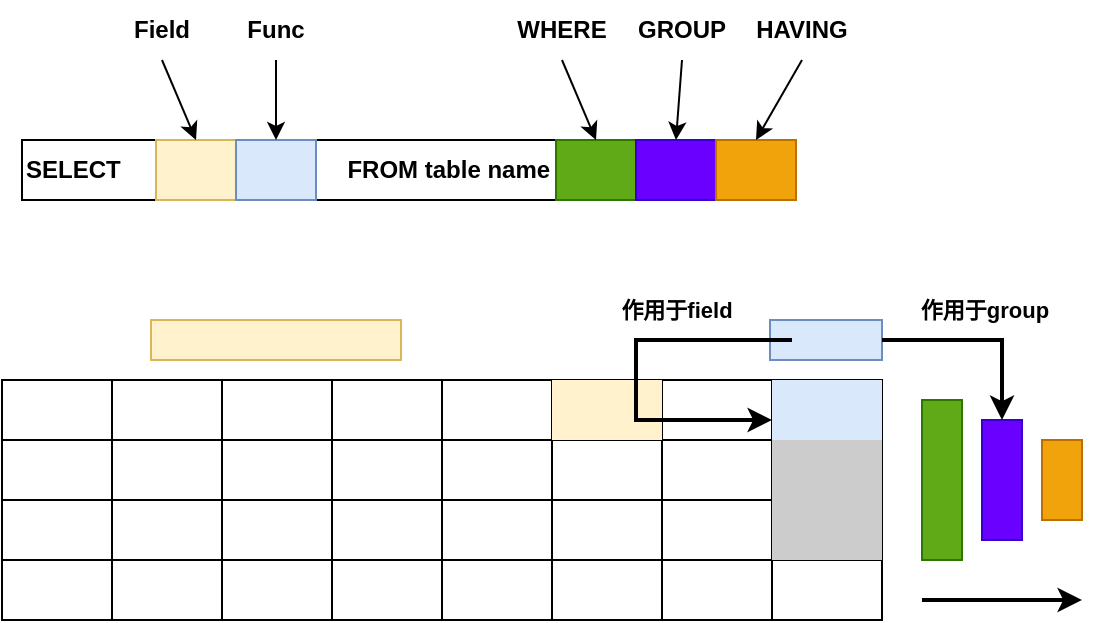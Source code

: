 <mxfile version="17.1.3" type="github">
  <diagram id="aC6UPhxMWfOSdeaZf3_z" name="Page-1">
    <mxGraphModel dx="782" dy="514" grid="1" gridSize="10" guides="1" tooltips="1" connect="1" arrows="1" fold="1" page="1" pageScale="1" pageWidth="827" pageHeight="1169" math="0" shadow="0">
      <root>
        <mxCell id="0" />
        <mxCell id="1" parent="0" />
        <mxCell id="Wto87EnRI-WjvI-BroDF-2" value="" style="shape=table;startSize=0;container=1;collapsible=0;childLayout=tableLayout;" vertex="1" parent="1">
          <mxGeometry x="130" y="320" width="440" height="120" as="geometry" />
        </mxCell>
        <mxCell id="Wto87EnRI-WjvI-BroDF-3" value="" style="shape=tableRow;horizontal=0;startSize=0;swimlaneHead=0;swimlaneBody=0;top=0;left=0;bottom=0;right=0;collapsible=0;dropTarget=0;fillColor=none;points=[[0,0.5],[1,0.5]];portConstraint=eastwest;" vertex="1" parent="Wto87EnRI-WjvI-BroDF-2">
          <mxGeometry width="440" height="30" as="geometry" />
        </mxCell>
        <mxCell id="Wto87EnRI-WjvI-BroDF-4" value="" style="shape=partialRectangle;html=1;whiteSpace=wrap;connectable=0;overflow=hidden;fillColor=none;top=0;left=0;bottom=0;right=0;pointerEvents=1;" vertex="1" parent="Wto87EnRI-WjvI-BroDF-3">
          <mxGeometry width="55" height="30" as="geometry">
            <mxRectangle width="55" height="30" as="alternateBounds" />
          </mxGeometry>
        </mxCell>
        <mxCell id="Wto87EnRI-WjvI-BroDF-5" value="" style="shape=partialRectangle;html=1;whiteSpace=wrap;connectable=0;overflow=hidden;fillColor=none;top=0;left=0;bottom=0;right=0;pointerEvents=1;" vertex="1" parent="Wto87EnRI-WjvI-BroDF-3">
          <mxGeometry x="55" width="55" height="30" as="geometry">
            <mxRectangle width="55" height="30" as="alternateBounds" />
          </mxGeometry>
        </mxCell>
        <mxCell id="Wto87EnRI-WjvI-BroDF-6" value="" style="shape=partialRectangle;html=1;whiteSpace=wrap;connectable=0;overflow=hidden;fillColor=none;top=0;left=0;bottom=0;right=0;pointerEvents=1;" vertex="1" parent="Wto87EnRI-WjvI-BroDF-3">
          <mxGeometry x="110" width="55" height="30" as="geometry">
            <mxRectangle width="55" height="30" as="alternateBounds" />
          </mxGeometry>
        </mxCell>
        <mxCell id="Wto87EnRI-WjvI-BroDF-7" value="" style="shape=partialRectangle;html=1;whiteSpace=wrap;connectable=0;overflow=hidden;fillColor=none;top=0;left=0;bottom=0;right=0;pointerEvents=1;" vertex="1" parent="Wto87EnRI-WjvI-BroDF-3">
          <mxGeometry x="165" width="55" height="30" as="geometry">
            <mxRectangle width="55" height="30" as="alternateBounds" />
          </mxGeometry>
        </mxCell>
        <mxCell id="Wto87EnRI-WjvI-BroDF-8" value="" style="shape=partialRectangle;html=1;whiteSpace=wrap;connectable=0;overflow=hidden;fillColor=none;top=0;left=0;bottom=0;right=0;pointerEvents=1;" vertex="1" parent="Wto87EnRI-WjvI-BroDF-3">
          <mxGeometry x="220" width="55" height="30" as="geometry">
            <mxRectangle width="55" height="30" as="alternateBounds" />
          </mxGeometry>
        </mxCell>
        <mxCell id="Wto87EnRI-WjvI-BroDF-9" value="" style="shape=partialRectangle;html=1;whiteSpace=wrap;connectable=0;overflow=hidden;fillColor=#fff2cc;top=0;left=0;bottom=0;right=0;pointerEvents=1;strokeColor=#d6b656;" vertex="1" parent="Wto87EnRI-WjvI-BroDF-3">
          <mxGeometry x="275" width="55" height="30" as="geometry">
            <mxRectangle width="55" height="30" as="alternateBounds" />
          </mxGeometry>
        </mxCell>
        <mxCell id="Wto87EnRI-WjvI-BroDF-10" value="" style="shape=partialRectangle;html=1;whiteSpace=wrap;connectable=0;overflow=hidden;fillColor=none;top=0;left=0;bottom=0;right=0;pointerEvents=1;" vertex="1" parent="Wto87EnRI-WjvI-BroDF-3">
          <mxGeometry x="330" width="55" height="30" as="geometry">
            <mxRectangle width="55" height="30" as="alternateBounds" />
          </mxGeometry>
        </mxCell>
        <mxCell id="Wto87EnRI-WjvI-BroDF-11" value="" style="shape=partialRectangle;html=1;whiteSpace=wrap;connectable=0;overflow=hidden;fillColor=#dae8fc;top=0;left=0;bottom=0;right=0;pointerEvents=1;strokeColor=#6c8ebf;" vertex="1" parent="Wto87EnRI-WjvI-BroDF-3">
          <mxGeometry x="385" width="55" height="30" as="geometry">
            <mxRectangle width="55" height="30" as="alternateBounds" />
          </mxGeometry>
        </mxCell>
        <mxCell id="Wto87EnRI-WjvI-BroDF-12" value="" style="shape=tableRow;horizontal=0;startSize=0;swimlaneHead=0;swimlaneBody=0;top=0;left=0;bottom=0;right=0;collapsible=0;dropTarget=0;fillColor=none;points=[[0,0.5],[1,0.5]];portConstraint=eastwest;" vertex="1" parent="Wto87EnRI-WjvI-BroDF-2">
          <mxGeometry y="30" width="440" height="30" as="geometry" />
        </mxCell>
        <mxCell id="Wto87EnRI-WjvI-BroDF-13" value="" style="shape=partialRectangle;html=1;whiteSpace=wrap;connectable=0;overflow=hidden;fillColor=none;top=0;left=0;bottom=0;right=0;pointerEvents=1;" vertex="1" parent="Wto87EnRI-WjvI-BroDF-12">
          <mxGeometry width="55" height="30" as="geometry">
            <mxRectangle width="55" height="30" as="alternateBounds" />
          </mxGeometry>
        </mxCell>
        <mxCell id="Wto87EnRI-WjvI-BroDF-14" value="" style="shape=partialRectangle;html=1;whiteSpace=wrap;connectable=0;overflow=hidden;fillColor=none;top=0;left=0;bottom=0;right=0;pointerEvents=1;" vertex="1" parent="Wto87EnRI-WjvI-BroDF-12">
          <mxGeometry x="55" width="55" height="30" as="geometry">
            <mxRectangle width="55" height="30" as="alternateBounds" />
          </mxGeometry>
        </mxCell>
        <mxCell id="Wto87EnRI-WjvI-BroDF-15" value="" style="shape=partialRectangle;html=1;whiteSpace=wrap;connectable=0;overflow=hidden;fillColor=none;top=0;left=0;bottom=0;right=0;pointerEvents=1;" vertex="1" parent="Wto87EnRI-WjvI-BroDF-12">
          <mxGeometry x="110" width="55" height="30" as="geometry">
            <mxRectangle width="55" height="30" as="alternateBounds" />
          </mxGeometry>
        </mxCell>
        <mxCell id="Wto87EnRI-WjvI-BroDF-16" value="" style="shape=partialRectangle;html=1;whiteSpace=wrap;connectable=0;overflow=hidden;fillColor=none;top=0;left=0;bottom=0;right=0;pointerEvents=1;" vertex="1" parent="Wto87EnRI-WjvI-BroDF-12">
          <mxGeometry x="165" width="55" height="30" as="geometry">
            <mxRectangle width="55" height="30" as="alternateBounds" />
          </mxGeometry>
        </mxCell>
        <mxCell id="Wto87EnRI-WjvI-BroDF-17" value="" style="shape=partialRectangle;html=1;whiteSpace=wrap;connectable=0;overflow=hidden;fillColor=none;top=0;left=0;bottom=0;right=0;pointerEvents=1;" vertex="1" parent="Wto87EnRI-WjvI-BroDF-12">
          <mxGeometry x="220" width="55" height="30" as="geometry">
            <mxRectangle width="55" height="30" as="alternateBounds" />
          </mxGeometry>
        </mxCell>
        <mxCell id="Wto87EnRI-WjvI-BroDF-18" value="" style="shape=partialRectangle;html=1;whiteSpace=wrap;connectable=0;overflow=hidden;fillColor=none;top=0;left=0;bottom=0;right=0;pointerEvents=1;" vertex="1" parent="Wto87EnRI-WjvI-BroDF-12">
          <mxGeometry x="275" width="55" height="30" as="geometry">
            <mxRectangle width="55" height="30" as="alternateBounds" />
          </mxGeometry>
        </mxCell>
        <mxCell id="Wto87EnRI-WjvI-BroDF-19" value="" style="shape=partialRectangle;html=1;whiteSpace=wrap;connectable=0;overflow=hidden;fillColor=none;top=0;left=0;bottom=0;right=0;pointerEvents=1;" vertex="1" parent="Wto87EnRI-WjvI-BroDF-12">
          <mxGeometry x="330" width="55" height="30" as="geometry">
            <mxRectangle width="55" height="30" as="alternateBounds" />
          </mxGeometry>
        </mxCell>
        <mxCell id="Wto87EnRI-WjvI-BroDF-20" value="" style="shape=partialRectangle;html=1;whiteSpace=wrap;connectable=0;overflow=hidden;fillColor=#CCCCCC;top=0;left=0;bottom=0;right=0;pointerEvents=1;strokeColor=none;" vertex="1" parent="Wto87EnRI-WjvI-BroDF-12">
          <mxGeometry x="385" width="55" height="30" as="geometry">
            <mxRectangle width="55" height="30" as="alternateBounds" />
          </mxGeometry>
        </mxCell>
        <mxCell id="Wto87EnRI-WjvI-BroDF-21" value="" style="shape=tableRow;horizontal=0;startSize=0;swimlaneHead=0;swimlaneBody=0;top=0;left=0;bottom=0;right=0;collapsible=0;dropTarget=0;fillColor=none;points=[[0,0.5],[1,0.5]];portConstraint=eastwest;" vertex="1" parent="Wto87EnRI-WjvI-BroDF-2">
          <mxGeometry y="60" width="440" height="30" as="geometry" />
        </mxCell>
        <mxCell id="Wto87EnRI-WjvI-BroDF-22" value="" style="shape=partialRectangle;html=1;whiteSpace=wrap;connectable=0;overflow=hidden;fillColor=none;top=0;left=0;bottom=0;right=0;pointerEvents=1;" vertex="1" parent="Wto87EnRI-WjvI-BroDF-21">
          <mxGeometry width="55" height="30" as="geometry">
            <mxRectangle width="55" height="30" as="alternateBounds" />
          </mxGeometry>
        </mxCell>
        <mxCell id="Wto87EnRI-WjvI-BroDF-23" value="" style="shape=partialRectangle;html=1;whiteSpace=wrap;connectable=0;overflow=hidden;fillColor=none;top=0;left=0;bottom=0;right=0;pointerEvents=1;" vertex="1" parent="Wto87EnRI-WjvI-BroDF-21">
          <mxGeometry x="55" width="55" height="30" as="geometry">
            <mxRectangle width="55" height="30" as="alternateBounds" />
          </mxGeometry>
        </mxCell>
        <mxCell id="Wto87EnRI-WjvI-BroDF-24" value="" style="shape=partialRectangle;html=1;whiteSpace=wrap;connectable=0;overflow=hidden;fillColor=none;top=0;left=0;bottom=0;right=0;pointerEvents=1;" vertex="1" parent="Wto87EnRI-WjvI-BroDF-21">
          <mxGeometry x="110" width="55" height="30" as="geometry">
            <mxRectangle width="55" height="30" as="alternateBounds" />
          </mxGeometry>
        </mxCell>
        <mxCell id="Wto87EnRI-WjvI-BroDF-25" value="" style="shape=partialRectangle;html=1;whiteSpace=wrap;connectable=0;overflow=hidden;fillColor=none;top=0;left=0;bottom=0;right=0;pointerEvents=1;" vertex="1" parent="Wto87EnRI-WjvI-BroDF-21">
          <mxGeometry x="165" width="55" height="30" as="geometry">
            <mxRectangle width="55" height="30" as="alternateBounds" />
          </mxGeometry>
        </mxCell>
        <mxCell id="Wto87EnRI-WjvI-BroDF-26" value="" style="shape=partialRectangle;html=1;whiteSpace=wrap;connectable=0;overflow=hidden;fillColor=none;top=0;left=0;bottom=0;right=0;pointerEvents=1;" vertex="1" parent="Wto87EnRI-WjvI-BroDF-21">
          <mxGeometry x="220" width="55" height="30" as="geometry">
            <mxRectangle width="55" height="30" as="alternateBounds" />
          </mxGeometry>
        </mxCell>
        <mxCell id="Wto87EnRI-WjvI-BroDF-27" value="" style="shape=partialRectangle;html=1;whiteSpace=wrap;connectable=0;overflow=hidden;fillColor=none;top=0;left=0;bottom=0;right=0;pointerEvents=1;" vertex="1" parent="Wto87EnRI-WjvI-BroDF-21">
          <mxGeometry x="275" width="55" height="30" as="geometry">
            <mxRectangle width="55" height="30" as="alternateBounds" />
          </mxGeometry>
        </mxCell>
        <mxCell id="Wto87EnRI-WjvI-BroDF-28" value="" style="shape=partialRectangle;html=1;whiteSpace=wrap;connectable=0;overflow=hidden;fillColor=none;top=0;left=0;bottom=0;right=0;pointerEvents=1;" vertex="1" parent="Wto87EnRI-WjvI-BroDF-21">
          <mxGeometry x="330" width="55" height="30" as="geometry">
            <mxRectangle width="55" height="30" as="alternateBounds" />
          </mxGeometry>
        </mxCell>
        <mxCell id="Wto87EnRI-WjvI-BroDF-29" value="" style="shape=partialRectangle;html=1;whiteSpace=wrap;connectable=0;overflow=hidden;fillColor=#CCCCCC;top=0;left=0;bottom=0;right=0;pointerEvents=1;" vertex="1" parent="Wto87EnRI-WjvI-BroDF-21">
          <mxGeometry x="385" width="55" height="30" as="geometry">
            <mxRectangle width="55" height="30" as="alternateBounds" />
          </mxGeometry>
        </mxCell>
        <mxCell id="Wto87EnRI-WjvI-BroDF-30" value="" style="shape=tableRow;horizontal=0;startSize=0;swimlaneHead=0;swimlaneBody=0;top=0;left=0;bottom=0;right=0;collapsible=0;dropTarget=0;fillColor=none;points=[[0,0.5],[1,0.5]];portConstraint=eastwest;" vertex="1" parent="Wto87EnRI-WjvI-BroDF-2">
          <mxGeometry y="90" width="440" height="30" as="geometry" />
        </mxCell>
        <mxCell id="Wto87EnRI-WjvI-BroDF-31" value="" style="shape=partialRectangle;html=1;whiteSpace=wrap;connectable=0;overflow=hidden;fillColor=none;top=0;left=0;bottom=0;right=0;pointerEvents=1;" vertex="1" parent="Wto87EnRI-WjvI-BroDF-30">
          <mxGeometry width="55" height="30" as="geometry">
            <mxRectangle width="55" height="30" as="alternateBounds" />
          </mxGeometry>
        </mxCell>
        <mxCell id="Wto87EnRI-WjvI-BroDF-32" value="" style="shape=partialRectangle;html=1;whiteSpace=wrap;connectable=0;overflow=hidden;fillColor=none;top=0;left=0;bottom=0;right=0;pointerEvents=1;" vertex="1" parent="Wto87EnRI-WjvI-BroDF-30">
          <mxGeometry x="55" width="55" height="30" as="geometry">
            <mxRectangle width="55" height="30" as="alternateBounds" />
          </mxGeometry>
        </mxCell>
        <mxCell id="Wto87EnRI-WjvI-BroDF-33" value="" style="shape=partialRectangle;html=1;whiteSpace=wrap;connectable=0;overflow=hidden;fillColor=none;top=0;left=0;bottom=0;right=0;pointerEvents=1;" vertex="1" parent="Wto87EnRI-WjvI-BroDF-30">
          <mxGeometry x="110" width="55" height="30" as="geometry">
            <mxRectangle width="55" height="30" as="alternateBounds" />
          </mxGeometry>
        </mxCell>
        <mxCell id="Wto87EnRI-WjvI-BroDF-34" value="" style="shape=partialRectangle;html=1;whiteSpace=wrap;connectable=0;overflow=hidden;fillColor=none;top=0;left=0;bottom=0;right=0;pointerEvents=1;" vertex="1" parent="Wto87EnRI-WjvI-BroDF-30">
          <mxGeometry x="165" width="55" height="30" as="geometry">
            <mxRectangle width="55" height="30" as="alternateBounds" />
          </mxGeometry>
        </mxCell>
        <mxCell id="Wto87EnRI-WjvI-BroDF-35" value="" style="shape=partialRectangle;html=1;whiteSpace=wrap;connectable=0;overflow=hidden;fillColor=none;top=0;left=0;bottom=0;right=0;pointerEvents=1;" vertex="1" parent="Wto87EnRI-WjvI-BroDF-30">
          <mxGeometry x="220" width="55" height="30" as="geometry">
            <mxRectangle width="55" height="30" as="alternateBounds" />
          </mxGeometry>
        </mxCell>
        <mxCell id="Wto87EnRI-WjvI-BroDF-36" value="" style="shape=partialRectangle;html=1;whiteSpace=wrap;connectable=0;overflow=hidden;fillColor=none;top=0;left=0;bottom=0;right=0;pointerEvents=1;" vertex="1" parent="Wto87EnRI-WjvI-BroDF-30">
          <mxGeometry x="275" width="55" height="30" as="geometry">
            <mxRectangle width="55" height="30" as="alternateBounds" />
          </mxGeometry>
        </mxCell>
        <mxCell id="Wto87EnRI-WjvI-BroDF-37" value="" style="shape=partialRectangle;html=1;whiteSpace=wrap;connectable=0;overflow=hidden;fillColor=none;top=0;left=0;bottom=0;right=0;pointerEvents=1;" vertex="1" parent="Wto87EnRI-WjvI-BroDF-30">
          <mxGeometry x="330" width="55" height="30" as="geometry">
            <mxRectangle width="55" height="30" as="alternateBounds" />
          </mxGeometry>
        </mxCell>
        <mxCell id="Wto87EnRI-WjvI-BroDF-38" value="" style="shape=partialRectangle;html=1;whiteSpace=wrap;connectable=0;overflow=hidden;fillColor=none;top=0;left=0;bottom=0;right=0;pointerEvents=1;" vertex="1" parent="Wto87EnRI-WjvI-BroDF-30">
          <mxGeometry x="385" width="55" height="30" as="geometry">
            <mxRectangle width="55" height="30" as="alternateBounds" />
          </mxGeometry>
        </mxCell>
        <mxCell id="Wto87EnRI-WjvI-BroDF-39" value="&lt;b&gt;SELECT&amp;nbsp; &amp;nbsp; &amp;nbsp; &amp;nbsp; &amp;nbsp; &amp;nbsp; &amp;nbsp; &amp;nbsp; &amp;nbsp; &amp;nbsp; &amp;nbsp; &amp;nbsp; &amp;nbsp; &amp;nbsp; &amp;nbsp; &amp;nbsp; &amp;nbsp; FROM table name&amp;nbsp;&amp;nbsp;&lt;/b&gt;" style="rounded=0;whiteSpace=wrap;html=1;align=left;" vertex="1" parent="1">
          <mxGeometry x="140" y="200" width="387" height="30" as="geometry" />
        </mxCell>
        <mxCell id="Wto87EnRI-WjvI-BroDF-40" value="" style="rounded=0;whiteSpace=wrap;html=1;align=left;fillColor=#fff2cc;strokeColor=#d6b656;" vertex="1" parent="1">
          <mxGeometry x="207" y="200" width="40" height="30" as="geometry" />
        </mxCell>
        <mxCell id="Wto87EnRI-WjvI-BroDF-41" value="" style="rounded=0;whiteSpace=wrap;html=1;align=left;fillColor=#dae8fc;strokeColor=#6c8ebf;" vertex="1" parent="1">
          <mxGeometry x="247" y="200" width="40" height="30" as="geometry" />
        </mxCell>
        <mxCell id="Wto87EnRI-WjvI-BroDF-43" value="" style="rounded=0;whiteSpace=wrap;html=1;align=left;fillColor=#fff2cc;strokeColor=#d6b656;" vertex="1" parent="1">
          <mxGeometry x="204.5" y="290" width="125" height="20" as="geometry" />
        </mxCell>
        <mxCell id="Wto87EnRI-WjvI-BroDF-44" value="" style="rounded=0;whiteSpace=wrap;html=1;align=left;fillColor=#dae8fc;strokeColor=#6c8ebf;" vertex="1" parent="1">
          <mxGeometry x="514" y="290" width="56" height="20" as="geometry" />
        </mxCell>
        <mxCell id="Wto87EnRI-WjvI-BroDF-46" value="" style="rounded=0;whiteSpace=wrap;html=1;align=left;fillColor=#60a917;strokeColor=#2D7600;fontColor=#ffffff;" vertex="1" parent="1">
          <mxGeometry x="407" y="200" width="40" height="30" as="geometry" />
        </mxCell>
        <mxCell id="Wto87EnRI-WjvI-BroDF-47" value="" style="rounded=0;whiteSpace=wrap;html=1;align=left;fillColor=#6a00ff;strokeColor=#3700CC;fontColor=#ffffff;" vertex="1" parent="1">
          <mxGeometry x="447" y="200" width="40" height="30" as="geometry" />
        </mxCell>
        <mxCell id="Wto87EnRI-WjvI-BroDF-48" value="" style="rounded=0;whiteSpace=wrap;html=1;align=left;fillColor=#f0a30a;strokeColor=#BD7000;fontColor=#000000;" vertex="1" parent="1">
          <mxGeometry x="487" y="200" width="40" height="30" as="geometry" />
        </mxCell>
        <mxCell id="Wto87EnRI-WjvI-BroDF-49" value="" style="rounded=0;whiteSpace=wrap;html=1;align=left;fillColor=#60a917;strokeColor=#2D7600;fontColor=#ffffff;" vertex="1" parent="1">
          <mxGeometry x="590" y="330" width="20" height="80" as="geometry" />
        </mxCell>
        <mxCell id="Wto87EnRI-WjvI-BroDF-50" value="" style="rounded=0;whiteSpace=wrap;html=1;align=left;fillColor=#6a00ff;strokeColor=#3700CC;fontColor=#ffffff;" vertex="1" parent="1">
          <mxGeometry x="620" y="340" width="20" height="60" as="geometry" />
        </mxCell>
        <mxCell id="Wto87EnRI-WjvI-BroDF-51" value="" style="rounded=0;whiteSpace=wrap;html=1;align=left;fillColor=#f0a30a;strokeColor=#BD7000;fontColor=#000000;" vertex="1" parent="1">
          <mxGeometry x="650" y="350" width="20" height="40" as="geometry" />
        </mxCell>
        <mxCell id="Wto87EnRI-WjvI-BroDF-57" style="edgeStyle=none;rounded=0;orthogonalLoop=1;jettySize=auto;html=1;exitX=0.5;exitY=1;exitDx=0;exitDy=0;entryX=0.5;entryY=0;entryDx=0;entryDy=0;" edge="1" parent="1" source="Wto87EnRI-WjvI-BroDF-52" target="Wto87EnRI-WjvI-BroDF-40">
          <mxGeometry relative="1" as="geometry" />
        </mxCell>
        <mxCell id="Wto87EnRI-WjvI-BroDF-52" value="&lt;b&gt;Field&lt;/b&gt;" style="text;html=1;strokeColor=none;fillColor=none;align=center;verticalAlign=middle;whiteSpace=wrap;rounded=0;" vertex="1" parent="1">
          <mxGeometry x="180" y="130" width="60" height="30" as="geometry" />
        </mxCell>
        <mxCell id="Wto87EnRI-WjvI-BroDF-58" style="edgeStyle=none;rounded=0;orthogonalLoop=1;jettySize=auto;html=1;exitX=0.5;exitY=1;exitDx=0;exitDy=0;entryX=0.5;entryY=0;entryDx=0;entryDy=0;" edge="1" parent="1" source="Wto87EnRI-WjvI-BroDF-53" target="Wto87EnRI-WjvI-BroDF-41">
          <mxGeometry relative="1" as="geometry" />
        </mxCell>
        <mxCell id="Wto87EnRI-WjvI-BroDF-53" value="&lt;b&gt;Func&lt;/b&gt;" style="text;html=1;strokeColor=none;fillColor=none;align=center;verticalAlign=middle;whiteSpace=wrap;rounded=0;" vertex="1" parent="1">
          <mxGeometry x="237" y="130" width="60" height="30" as="geometry" />
        </mxCell>
        <mxCell id="Wto87EnRI-WjvI-BroDF-59" style="edgeStyle=none;rounded=0;orthogonalLoop=1;jettySize=auto;html=1;exitX=0.5;exitY=1;exitDx=0;exitDy=0;entryX=0.5;entryY=0;entryDx=0;entryDy=0;" edge="1" parent="1" source="Wto87EnRI-WjvI-BroDF-54" target="Wto87EnRI-WjvI-BroDF-46">
          <mxGeometry relative="1" as="geometry" />
        </mxCell>
        <mxCell id="Wto87EnRI-WjvI-BroDF-54" value="&lt;b&gt;WHERE&lt;/b&gt;" style="text;html=1;strokeColor=none;fillColor=none;align=center;verticalAlign=middle;whiteSpace=wrap;rounded=0;" vertex="1" parent="1">
          <mxGeometry x="380" y="130" width="60" height="30" as="geometry" />
        </mxCell>
        <mxCell id="Wto87EnRI-WjvI-BroDF-60" style="edgeStyle=none;rounded=0;orthogonalLoop=1;jettySize=auto;html=1;exitX=0.5;exitY=1;exitDx=0;exitDy=0;entryX=0.5;entryY=0;entryDx=0;entryDy=0;" edge="1" parent="1" source="Wto87EnRI-WjvI-BroDF-55" target="Wto87EnRI-WjvI-BroDF-47">
          <mxGeometry relative="1" as="geometry" />
        </mxCell>
        <mxCell id="Wto87EnRI-WjvI-BroDF-55" value="&lt;b&gt;GROUP&lt;/b&gt;" style="text;html=1;strokeColor=none;fillColor=none;align=center;verticalAlign=middle;whiteSpace=wrap;rounded=0;" vertex="1" parent="1">
          <mxGeometry x="440" y="130" width="60" height="30" as="geometry" />
        </mxCell>
        <mxCell id="Wto87EnRI-WjvI-BroDF-61" style="edgeStyle=none;rounded=0;orthogonalLoop=1;jettySize=auto;html=1;exitX=0.5;exitY=1;exitDx=0;exitDy=0;entryX=0.5;entryY=0;entryDx=0;entryDy=0;" edge="1" parent="1" source="Wto87EnRI-WjvI-BroDF-56" target="Wto87EnRI-WjvI-BroDF-48">
          <mxGeometry relative="1" as="geometry" />
        </mxCell>
        <mxCell id="Wto87EnRI-WjvI-BroDF-56" value="&lt;b&gt;HAVING&lt;/b&gt;" style="text;html=1;strokeColor=none;fillColor=none;align=center;verticalAlign=middle;whiteSpace=wrap;rounded=0;" vertex="1" parent="1">
          <mxGeometry x="500" y="130" width="60" height="30" as="geometry" />
        </mxCell>
        <mxCell id="Wto87EnRI-WjvI-BroDF-64" value="" style="edgeStyle=segmentEdgeStyle;endArrow=classic;html=1;rounded=0;strokeWidth=2;" edge="1" parent="1">
          <mxGeometry width="50" height="50" relative="1" as="geometry">
            <mxPoint x="525" y="300" as="sourcePoint" />
            <mxPoint x="515" y="340" as="targetPoint" />
            <Array as="points">
              <mxPoint x="447" y="300" />
              <mxPoint x="447" y="340" />
            </Array>
          </mxGeometry>
        </mxCell>
        <mxCell id="Wto87EnRI-WjvI-BroDF-65" value="" style="edgeStyle=segmentEdgeStyle;endArrow=classic;html=1;rounded=0;strokeWidth=2;entryX=0.5;entryY=0;entryDx=0;entryDy=0;exitX=1;exitY=0.5;exitDx=0;exitDy=0;" edge="1" parent="1" source="Wto87EnRI-WjvI-BroDF-44" target="Wto87EnRI-WjvI-BroDF-50">
          <mxGeometry width="50" height="50" relative="1" as="geometry">
            <mxPoint x="578" y="300" as="sourcePoint" />
            <mxPoint x="630" y="330" as="targetPoint" />
          </mxGeometry>
        </mxCell>
        <mxCell id="Wto87EnRI-WjvI-BroDF-67" value="&lt;b&gt;&lt;font style=&quot;font-size: 11px&quot;&gt;作用于field&lt;/font&gt;&lt;/b&gt;" style="text;html=1;strokeColor=none;fillColor=none;align=center;verticalAlign=middle;whiteSpace=wrap;rounded=0;" vertex="1" parent="1">
          <mxGeometry x="425.5" y="270" width="83" height="30" as="geometry" />
        </mxCell>
        <mxCell id="Wto87EnRI-WjvI-BroDF-68" value="&lt;b&gt;&lt;font style=&quot;font-size: 11px&quot;&gt;作用于group&lt;/font&gt;&lt;/b&gt;" style="text;html=1;strokeColor=none;fillColor=none;align=center;verticalAlign=middle;whiteSpace=wrap;rounded=0;" vertex="1" parent="1">
          <mxGeometry x="580" y="270" width="83" height="30" as="geometry" />
        </mxCell>
        <mxCell id="Wto87EnRI-WjvI-BroDF-70" value="" style="endArrow=classic;html=1;rounded=0;fontSize=11;strokeWidth=2;" edge="1" parent="1">
          <mxGeometry width="50" height="50" relative="1" as="geometry">
            <mxPoint x="590" y="430" as="sourcePoint" />
            <mxPoint x="670" y="430" as="targetPoint" />
          </mxGeometry>
        </mxCell>
      </root>
    </mxGraphModel>
  </diagram>
</mxfile>
